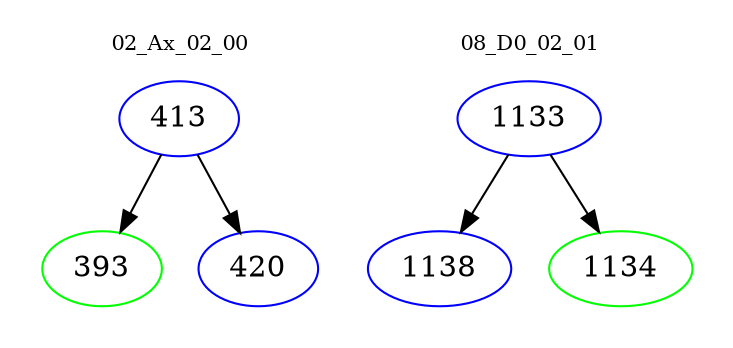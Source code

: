 digraph{
subgraph cluster_0 {
color = white
label = "02_Ax_02_00";
fontsize=10;
T0_413 [label="413", color="blue"]
T0_413 -> T0_393 [color="black"]
T0_393 [label="393", color="green"]
T0_413 -> T0_420 [color="black"]
T0_420 [label="420", color="blue"]
}
subgraph cluster_1 {
color = white
label = "08_D0_02_01";
fontsize=10;
T1_1133 [label="1133", color="blue"]
T1_1133 -> T1_1138 [color="black"]
T1_1138 [label="1138", color="blue"]
T1_1133 -> T1_1134 [color="black"]
T1_1134 [label="1134", color="green"]
}
}
